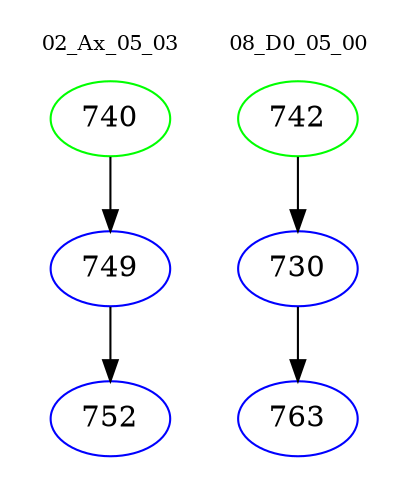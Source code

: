 digraph{
subgraph cluster_0 {
color = white
label = "02_Ax_05_03";
fontsize=10;
T0_740 [label="740", color="green"]
T0_740 -> T0_749 [color="black"]
T0_749 [label="749", color="blue"]
T0_749 -> T0_752 [color="black"]
T0_752 [label="752", color="blue"]
}
subgraph cluster_1 {
color = white
label = "08_D0_05_00";
fontsize=10;
T1_742 [label="742", color="green"]
T1_742 -> T1_730 [color="black"]
T1_730 [label="730", color="blue"]
T1_730 -> T1_763 [color="black"]
T1_763 [label="763", color="blue"]
}
}
